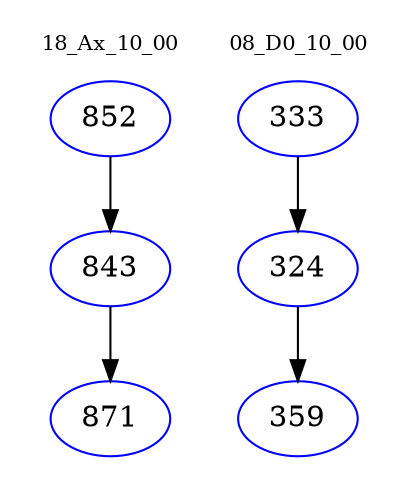digraph{
subgraph cluster_0 {
color = white
label = "18_Ax_10_00";
fontsize=10;
T0_852 [label="852", color="blue"]
T0_852 -> T0_843 [color="black"]
T0_843 [label="843", color="blue"]
T0_843 -> T0_871 [color="black"]
T0_871 [label="871", color="blue"]
}
subgraph cluster_1 {
color = white
label = "08_D0_10_00";
fontsize=10;
T1_333 [label="333", color="blue"]
T1_333 -> T1_324 [color="black"]
T1_324 [label="324", color="blue"]
T1_324 -> T1_359 [color="black"]
T1_359 [label="359", color="blue"]
}
}
